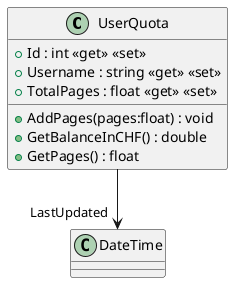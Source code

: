 @startuml
class UserQuota {
    + Id : int <<get>> <<set>>
    + Username : string <<get>> <<set>>
    + TotalPages : float <<get>> <<set>>
    + AddPages(pages:float) : void
    + GetBalanceInCHF() : double
    + GetPages() : float
}
UserQuota --> "LastUpdated" DateTime
@enduml
